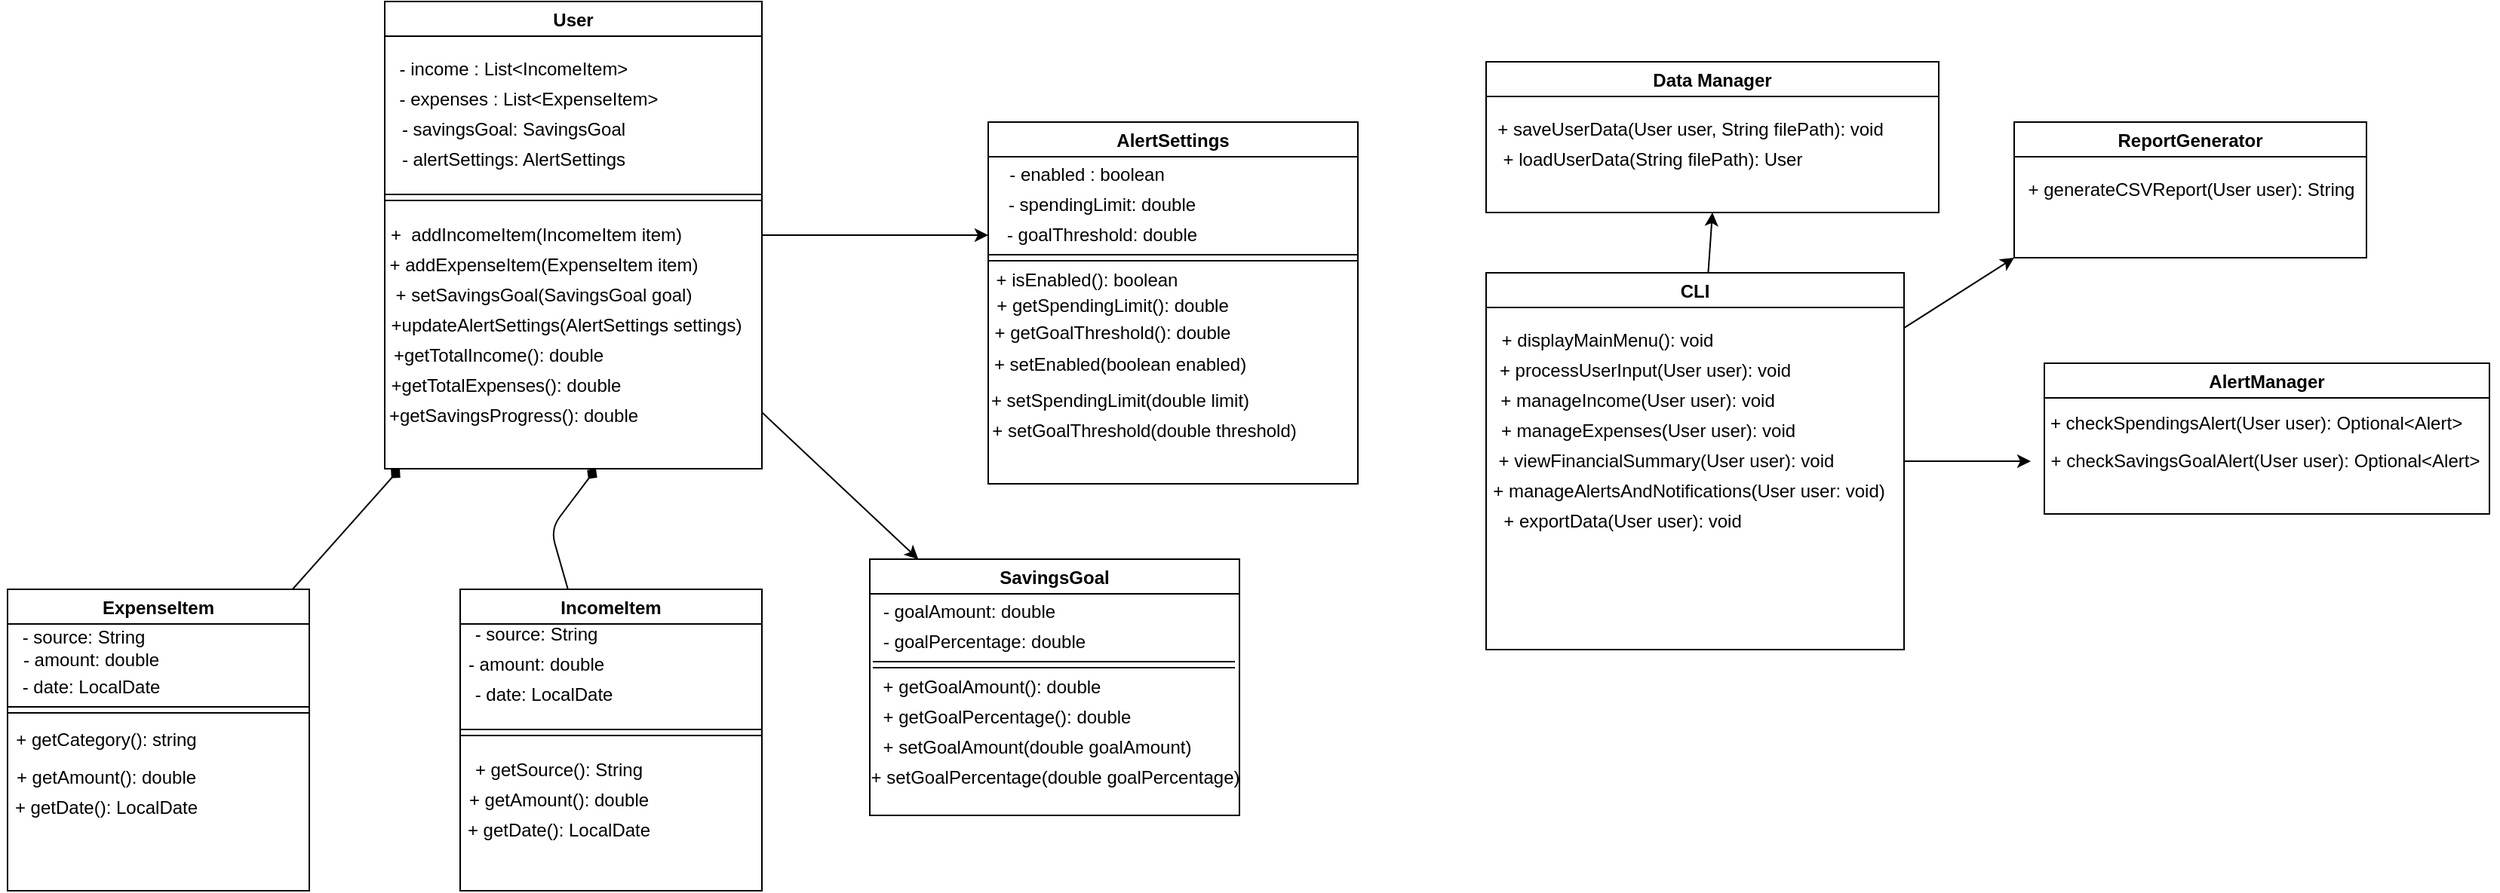 <mxfile>
    <diagram id="HLEwpZdKR18EzE0iEeVe" name="Page-1">
        <mxGraphModel dx="3370" dy="1987" grid="1" gridSize="10" guides="1" tooltips="1" connect="1" arrows="1" fold="1" page="0" pageScale="1" pageWidth="1100" pageHeight="850" background="none" math="0" shadow="0">
            <root>
                <mxCell id="0"/>
                <mxCell id="1" parent="0"/>
                <mxCell id="112" style="edgeStyle=none;html=1;endArrow=classic;endFill=1;" edge="1" parent="1" source="2" target="51">
                    <mxGeometry relative="1" as="geometry"/>
                </mxCell>
                <mxCell id="114" style="edgeStyle=none;html=1;endArrow=classic;endFill=1;" edge="1" parent="1" source="2" target="68">
                    <mxGeometry relative="1" as="geometry"/>
                </mxCell>
                <mxCell id="2" value="User" style="swimlane;" parent="1" vertex="1">
                    <mxGeometry x="-900" y="-520" width="250" height="310" as="geometry"/>
                </mxCell>
                <mxCell id="3" value="- income : List&amp;lt;IncomeItem&amp;gt;" style="text;html=1;align=center;verticalAlign=middle;resizable=0;points=[];autosize=1;strokeColor=none;fillColor=none;" parent="2" vertex="1">
                    <mxGeometry y="30" width="170" height="30" as="geometry"/>
                </mxCell>
                <mxCell id="4" value="- expenses : List&amp;lt;ExpenseItem&amp;gt;" style="text;html=1;align=center;verticalAlign=middle;resizable=0;points=[];autosize=1;strokeColor=none;fillColor=none;" parent="2" vertex="1">
                    <mxGeometry y="50" width="190" height="30" as="geometry"/>
                </mxCell>
                <mxCell id="5" value="- savingsGoal: SavingsGoal" style="text;html=1;align=center;verticalAlign=middle;resizable=0;points=[];autosize=1;strokeColor=none;fillColor=none;" parent="2" vertex="1">
                    <mxGeometry y="70" width="170" height="30" as="geometry"/>
                </mxCell>
                <mxCell id="6" value="- alertSettings: AlertSettings" style="text;html=1;align=center;verticalAlign=middle;resizable=0;points=[];autosize=1;strokeColor=none;fillColor=none;" parent="2" vertex="1">
                    <mxGeometry y="90" width="170" height="30" as="geometry"/>
                </mxCell>
                <mxCell id="7" value="" style="shape=link;html=1;" parent="2" edge="1">
                    <mxGeometry width="100" relative="1" as="geometry">
                        <mxPoint y="130" as="sourcePoint"/>
                        <mxPoint x="250" y="130" as="targetPoint"/>
                    </mxGeometry>
                </mxCell>
                <mxCell id="8" value="+&amp;nbsp; addIncomeItem(IncomeItem item)" style="text;html=1;align=center;verticalAlign=middle;resizable=0;points=[];autosize=1;strokeColor=none;fillColor=none;" parent="2" vertex="1">
                    <mxGeometry x="-10" y="140" width="220" height="30" as="geometry"/>
                </mxCell>
                <mxCell id="14" value="+ addExpenseItem(ExpenseItem item)" style="text;html=1;align=center;verticalAlign=middle;resizable=0;points=[];autosize=1;strokeColor=none;fillColor=none;" parent="2" vertex="1">
                    <mxGeometry x="-10" y="160" width="230" height="30" as="geometry"/>
                </mxCell>
                <mxCell id="15" value="+ setSavingsGoal(SavingsGoal goal)" style="text;html=1;align=center;verticalAlign=middle;resizable=0;points=[];autosize=1;strokeColor=none;fillColor=none;" parent="2" vertex="1">
                    <mxGeometry x="-5" y="180" width="220" height="30" as="geometry"/>
                </mxCell>
                <mxCell id="16" value="+updateAlertSettings(AlertSettings settings)" style="text;html=1;align=center;verticalAlign=middle;resizable=0;points=[];autosize=1;strokeColor=none;fillColor=none;" parent="2" vertex="1">
                    <mxGeometry x="-10" y="200" width="260" height="30" as="geometry"/>
                </mxCell>
                <mxCell id="17" value="+getTotalIncome(): double" style="text;html=1;align=center;verticalAlign=middle;resizable=0;points=[];autosize=1;strokeColor=none;fillColor=none;" parent="2" vertex="1">
                    <mxGeometry x="-5" y="220" width="160" height="30" as="geometry"/>
                </mxCell>
                <mxCell id="18" value="+getTotalExpenses(): double" style="text;html=1;align=center;verticalAlign=middle;resizable=0;points=[];autosize=1;strokeColor=none;fillColor=none;" parent="2" vertex="1">
                    <mxGeometry x="-10" y="240" width="180" height="30" as="geometry"/>
                </mxCell>
                <mxCell id="19" value="+getSavingsProgress(): double" style="text;html=1;align=center;verticalAlign=middle;resizable=0;points=[];autosize=1;strokeColor=none;fillColor=none;" parent="2" vertex="1">
                    <mxGeometry x="-10" y="260" width="190" height="30" as="geometry"/>
                </mxCell>
                <mxCell id="109" style="edgeStyle=none;html=1;endArrow=diamond;endFill=1;" edge="1" parent="1" source="24">
                    <mxGeometry relative="1" as="geometry">
                        <mxPoint x="-760" y="-210" as="targetPoint"/>
                        <Array as="points">
                            <mxPoint x="-790" y="-170"/>
                        </Array>
                    </mxGeometry>
                </mxCell>
                <mxCell id="24" value="IncomeItem" style="swimlane;" parent="1" vertex="1">
                    <mxGeometry x="-850" y="-130" width="200" height="200" as="geometry"/>
                </mxCell>
                <mxCell id="27" value="- source: String" style="text;html=1;align=center;verticalAlign=middle;resizable=0;points=[];autosize=1;strokeColor=none;fillColor=none;" parent="24" vertex="1">
                    <mxGeometry y="15" width="100" height="30" as="geometry"/>
                </mxCell>
                <mxCell id="28" value="- amount: double" style="text;html=1;align=center;verticalAlign=middle;resizable=0;points=[];autosize=1;strokeColor=none;fillColor=none;" parent="24" vertex="1">
                    <mxGeometry x="-5" y="35" width="110" height="30" as="geometry"/>
                </mxCell>
                <mxCell id="29" value="- date: LocalDate" style="text;html=1;align=center;verticalAlign=middle;resizable=0;points=[];autosize=1;strokeColor=none;fillColor=none;" parent="24" vertex="1">
                    <mxGeometry y="55" width="110" height="30" as="geometry"/>
                </mxCell>
                <mxCell id="30" value="+ getSource(): String" style="text;html=1;align=center;verticalAlign=middle;resizable=0;points=[];autosize=1;strokeColor=none;fillColor=none;" parent="24" vertex="1">
                    <mxGeometry y="105" width="130" height="30" as="geometry"/>
                </mxCell>
                <mxCell id="31" value="+ getAmount(): double" style="text;html=1;align=center;verticalAlign=middle;resizable=0;points=[];autosize=1;strokeColor=none;fillColor=none;" parent="24" vertex="1">
                    <mxGeometry x="-5" y="125" width="140" height="30" as="geometry"/>
                </mxCell>
                <mxCell id="32" value="+ getDate(): LocalDate" style="text;html=1;align=center;verticalAlign=middle;resizable=0;points=[];autosize=1;strokeColor=none;fillColor=none;" parent="24" vertex="1">
                    <mxGeometry x="-5" y="145" width="140" height="30" as="geometry"/>
                </mxCell>
                <mxCell id="35" value="" style="shape=link;html=1;" parent="24" edge="1">
                    <mxGeometry width="100" relative="1" as="geometry">
                        <mxPoint y="95" as="sourcePoint"/>
                        <mxPoint x="200.0" y="95" as="targetPoint"/>
                    </mxGeometry>
                </mxCell>
                <mxCell id="110" style="edgeStyle=none;html=1;endArrow=diamond;endFill=1;" edge="1" parent="1" source="33">
                    <mxGeometry relative="1" as="geometry">
                        <mxPoint x="-890" y="-210" as="targetPoint"/>
                    </mxGeometry>
                </mxCell>
                <mxCell id="33" value="ExpenseItem" style="swimlane;" parent="1" vertex="1">
                    <mxGeometry x="-1150" y="-130" width="200" height="200" as="geometry"/>
                </mxCell>
                <mxCell id="25" value="" style="shape=link;html=1;" parent="33" edge="1">
                    <mxGeometry width="100" relative="1" as="geometry">
                        <mxPoint y="80" as="sourcePoint"/>
                        <mxPoint x="200" y="80" as="targetPoint"/>
                    </mxGeometry>
                </mxCell>
                <mxCell id="34" value="- source: String" style="text;html=1;align=center;verticalAlign=middle;resizable=0;points=[];autosize=1;strokeColor=none;fillColor=none;" parent="33" vertex="1">
                    <mxGeometry y="17" width="100" height="30" as="geometry"/>
                </mxCell>
                <mxCell id="36" value="- amount: double" style="text;html=1;align=center;verticalAlign=middle;resizable=0;points=[];autosize=1;strokeColor=none;fillColor=none;" parent="33" vertex="1">
                    <mxGeometry y="32" width="110" height="30" as="geometry"/>
                </mxCell>
                <mxCell id="37" value="- date: LocalDate" style="text;html=1;align=center;verticalAlign=middle;resizable=0;points=[];autosize=1;strokeColor=none;fillColor=none;" parent="33" vertex="1">
                    <mxGeometry y="50" width="110" height="30" as="geometry"/>
                </mxCell>
                <mxCell id="38" value="+ getCategory(): string" style="text;html=1;align=center;verticalAlign=middle;resizable=0;points=[];autosize=1;strokeColor=none;fillColor=none;" parent="33" vertex="1">
                    <mxGeometry x="-5" y="85" width="140" height="30" as="geometry"/>
                </mxCell>
                <mxCell id="39" value="+ getAmount(): double" style="text;html=1;align=center;verticalAlign=middle;resizable=0;points=[];autosize=1;strokeColor=none;fillColor=none;" parent="33" vertex="1">
                    <mxGeometry x="-5" y="110" width="140" height="30" as="geometry"/>
                </mxCell>
                <mxCell id="40" value="+ getDate(): LocalDate" style="text;html=1;align=center;verticalAlign=middle;resizable=0;points=[];autosize=1;strokeColor=none;fillColor=none;" parent="33" vertex="1">
                    <mxGeometry x="-5" y="130" width="140" height="30" as="geometry"/>
                </mxCell>
                <mxCell id="51" value="SavingsGoal" style="swimlane;" vertex="1" parent="1">
                    <mxGeometry x="-578.5" y="-150" width="245" height="170" as="geometry"/>
                </mxCell>
                <mxCell id="52" value="- goalAmount: double" style="text;html=1;align=center;verticalAlign=middle;resizable=0;points=[];autosize=1;strokeColor=none;fillColor=none;" vertex="1" parent="51">
                    <mxGeometry x="-5" y="20" width="140" height="30" as="geometry"/>
                </mxCell>
                <mxCell id="53" value="+ getGoalAmount(): double" style="text;html=1;align=center;verticalAlign=middle;resizable=0;points=[];autosize=1;strokeColor=none;fillColor=none;" vertex="1" parent="51">
                    <mxGeometry x="-5" y="70" width="170" height="30" as="geometry"/>
                </mxCell>
                <mxCell id="55" value="+ setGoalAmount(double goalAmount)" style="text;html=1;align=center;verticalAlign=middle;resizable=0;points=[];autosize=1;strokeColor=none;fillColor=none;" vertex="1" parent="51">
                    <mxGeometry x="-5" y="110" width="230" height="30" as="geometry"/>
                </mxCell>
                <mxCell id="56" value="" style="shape=link;html=1;" edge="1" parent="51">
                    <mxGeometry width="100" relative="1" as="geometry">
                        <mxPoint x="2" y="70" as="sourcePoint"/>
                        <mxPoint x="242" y="70" as="targetPoint"/>
                    </mxGeometry>
                </mxCell>
                <mxCell id="57" value="- goalPercentage: double" style="text;html=1;align=center;verticalAlign=middle;resizable=0;points=[];autosize=1;strokeColor=none;fillColor=none;" vertex="1" parent="51">
                    <mxGeometry x="-5" y="40" width="160" height="30" as="geometry"/>
                </mxCell>
                <mxCell id="59" value="+ setGoalPercentage(double goalPercentage)" style="text;html=1;align=center;verticalAlign=middle;resizable=0;points=[];autosize=1;strokeColor=none;fillColor=none;" vertex="1" parent="51">
                    <mxGeometry x="-12.5" y="130" width="270" height="30" as="geometry"/>
                </mxCell>
                <mxCell id="54" value="+ getGoalPercentage(): double" style="text;html=1;align=center;verticalAlign=middle;resizable=0;points=[];autosize=1;strokeColor=none;fillColor=none;" vertex="1" parent="51">
                    <mxGeometry x="-5" y="90" width="190" height="30" as="geometry"/>
                </mxCell>
                <mxCell id="61" value="AlertSettings" style="swimlane;" vertex="1" parent="1">
                    <mxGeometry x="-500" y="-440" width="245" height="240" as="geometry"/>
                </mxCell>
                <mxCell id="62" value="- enabled : boolean" style="text;html=1;align=center;verticalAlign=middle;resizable=0;points=[];autosize=1;strokeColor=none;fillColor=none;" vertex="1" parent="61">
                    <mxGeometry y="20" width="130" height="30" as="geometry"/>
                </mxCell>
                <mxCell id="63" value="+ isEnabled(): boolean" style="text;html=1;align=center;verticalAlign=middle;resizable=0;points=[];autosize=1;strokeColor=none;fillColor=none;" vertex="1" parent="61">
                    <mxGeometry x="-5" y="90" width="140" height="30" as="geometry"/>
                </mxCell>
                <mxCell id="64" value="+ getSpendingLimit(): double" style="text;html=1;align=center;verticalAlign=middle;resizable=0;points=[];autosize=1;strokeColor=none;fillColor=none;" vertex="1" parent="61">
                    <mxGeometry x="-8" y="107" width="180" height="30" as="geometry"/>
                </mxCell>
                <mxCell id="65" value="" style="shape=link;html=1;" edge="1" parent="61">
                    <mxGeometry width="100" relative="1" as="geometry">
                        <mxPoint y="90" as="sourcePoint"/>
                        <mxPoint x="245" y="90" as="targetPoint"/>
                    </mxGeometry>
                </mxCell>
                <mxCell id="66" value="- spendingLimit: double" style="text;html=1;align=center;verticalAlign=middle;resizable=0;points=[];autosize=1;strokeColor=none;fillColor=none;" vertex="1" parent="61">
                    <mxGeometry y="40" width="150" height="30" as="geometry"/>
                </mxCell>
                <mxCell id="68" value="- goalThreshold: double" style="text;html=1;align=center;verticalAlign=middle;resizable=0;points=[];autosize=1;strokeColor=none;fillColor=none;" vertex="1" parent="61">
                    <mxGeometry y="60" width="150" height="30" as="geometry"/>
                </mxCell>
                <mxCell id="70" value="+ setEnabled(boolean enabled)" style="text;html=1;align=center;verticalAlign=middle;resizable=0;points=[];autosize=1;strokeColor=none;fillColor=none;" vertex="1" parent="61">
                    <mxGeometry x="-8" y="146" width="190" height="30" as="geometry"/>
                </mxCell>
                <mxCell id="67" value="+ getGoalThreshold(): double" style="text;html=1;align=center;verticalAlign=middle;resizable=0;points=[];autosize=1;strokeColor=none;fillColor=none;" vertex="1" parent="61">
                    <mxGeometry x="-8" y="125" width="180" height="30" as="geometry"/>
                </mxCell>
                <mxCell id="71" value="+ setSpendingLimit(double limit)" style="text;html=1;align=center;verticalAlign=middle;resizable=0;points=[];autosize=1;strokeColor=none;fillColor=none;" vertex="1" parent="61">
                    <mxGeometry x="-8" y="170" width="190" height="30" as="geometry"/>
                </mxCell>
                <mxCell id="72" value="+ setGoalThreshold(double threshold)" style="text;html=1;align=center;verticalAlign=middle;resizable=0;points=[];autosize=1;strokeColor=none;fillColor=none;" vertex="1" parent="61">
                    <mxGeometry x="-12" y="190" width="230" height="30" as="geometry"/>
                </mxCell>
                <mxCell id="73" value="Data Manager" style="swimlane;" vertex="1" parent="1">
                    <mxGeometry x="-170" y="-480" width="300" height="100" as="geometry"/>
                </mxCell>
                <mxCell id="75" value="+ saveUserData(User user, String filePath): void" style="text;html=1;align=center;verticalAlign=middle;resizable=0;points=[];autosize=1;strokeColor=none;fillColor=none;" vertex="1" parent="73">
                    <mxGeometry x="-5" y="30" width="280" height="30" as="geometry"/>
                </mxCell>
                <mxCell id="76" value="+ loadUserData(String filePath): User" style="text;html=1;align=center;verticalAlign=middle;resizable=0;points=[];autosize=1;strokeColor=none;fillColor=none;" vertex="1" parent="73">
                    <mxGeometry y="50" width="220" height="30" as="geometry"/>
                </mxCell>
                <mxCell id="117" style="edgeStyle=none;html=1;entryX=0.5;entryY=1;entryDx=0;entryDy=0;endArrow=classic;endFill=1;" edge="1" parent="1" source="80" target="73">
                    <mxGeometry relative="1" as="geometry"/>
                </mxCell>
                <mxCell id="118" style="edgeStyle=none;html=1;entryX=0;entryY=1;entryDx=0;entryDy=0;endArrow=classic;endFill=1;" edge="1" parent="1" source="80" target="92">
                    <mxGeometry relative="1" as="geometry"/>
                </mxCell>
                <mxCell id="119" style="edgeStyle=none;html=1;endArrow=classic;endFill=1;" edge="1" parent="1" source="80" target="106">
                    <mxGeometry relative="1" as="geometry"/>
                </mxCell>
                <mxCell id="80" value="CLI" style="swimlane;" vertex="1" parent="1">
                    <mxGeometry x="-170" y="-340" width="277" height="250" as="geometry"/>
                </mxCell>
                <mxCell id="82" value="+ displayMainMenu(): void" style="text;html=1;align=center;verticalAlign=middle;resizable=0;points=[];autosize=1;strokeColor=none;fillColor=none;" vertex="1" parent="80">
                    <mxGeometry y="30" width="160" height="30" as="geometry"/>
                </mxCell>
                <mxCell id="83" value="+ manageIncome(User user): void" style="text;html=1;align=center;verticalAlign=middle;resizable=0;points=[];autosize=1;strokeColor=none;fillColor=none;" vertex="1" parent="80">
                    <mxGeometry x="-5" y="70" width="210" height="30" as="geometry"/>
                </mxCell>
                <mxCell id="87" value="+ viewFinancialSummary(User user): void" style="text;html=1;align=center;verticalAlign=middle;resizable=0;points=[];autosize=1;strokeColor=none;fillColor=none;" vertex="1" parent="80">
                    <mxGeometry x="-6" y="110" width="250" height="30" as="geometry"/>
                </mxCell>
                <mxCell id="88" value="+ processUserInput(User user): void" style="text;html=1;align=center;verticalAlign=middle;resizable=0;points=[];autosize=1;strokeColor=none;fillColor=none;" vertex="1" parent="80">
                    <mxGeometry x="-5" y="50" width="220" height="30" as="geometry"/>
                </mxCell>
                <mxCell id="89" value="+ manageExpenses(User user): void" style="text;html=1;align=center;verticalAlign=middle;resizable=0;points=[];autosize=1;strokeColor=none;fillColor=none;" vertex="1" parent="80">
                    <mxGeometry x="-3" y="90" width="220" height="30" as="geometry"/>
                </mxCell>
                <mxCell id="91" value="+ exportData(User user): void" style="text;html=1;align=center;verticalAlign=middle;resizable=0;points=[];autosize=1;strokeColor=none;fillColor=none;" vertex="1" parent="80">
                    <mxGeometry y="150" width="180" height="30" as="geometry"/>
                </mxCell>
                <mxCell id="90" value="+ manageAlertsAndNotifications(User user: void)" style="text;html=1;align=center;verticalAlign=middle;resizable=0;points=[];autosize=1;strokeColor=none;fillColor=none;" vertex="1" parent="80">
                    <mxGeometry x="-6" y="130" width="280" height="30" as="geometry"/>
                </mxCell>
                <mxCell id="92" value="ReportGenerator" style="swimlane;" vertex="1" parent="1">
                    <mxGeometry x="180" y="-440" width="233.5" height="90" as="geometry"/>
                </mxCell>
                <mxCell id="93" value="+ generateCSVReport(User user): String" style="text;html=1;align=center;verticalAlign=middle;resizable=0;points=[];autosize=1;strokeColor=none;fillColor=none;" vertex="1" parent="92">
                    <mxGeometry x="-3" y="30" width="240" height="30" as="geometry"/>
                </mxCell>
                <mxCell id="99" value="AlertManager" style="swimlane;" vertex="1" parent="1">
                    <mxGeometry x="200" y="-280" width="295" height="100" as="geometry"/>
                </mxCell>
                <mxCell id="105" value="+ checkSpendingsAlert(User user): Optional&amp;lt;Alert&amp;gt;" style="text;html=1;align=center;verticalAlign=middle;resizable=0;points=[];autosize=1;strokeColor=none;fillColor=none;" vertex="1" parent="99">
                    <mxGeometry x="-10" y="25" width="300" height="30" as="geometry"/>
                </mxCell>
                <mxCell id="106" value="+ checkSavingsGoalAlert(User user): Optional&amp;lt;Alert&amp;gt;" style="text;html=1;align=center;verticalAlign=middle;resizable=0;points=[];autosize=1;strokeColor=none;fillColor=none;" vertex="1" parent="99">
                    <mxGeometry x="-9" y="50" width="310" height="30" as="geometry"/>
                </mxCell>
            </root>
        </mxGraphModel>
    </diagram>
</mxfile>